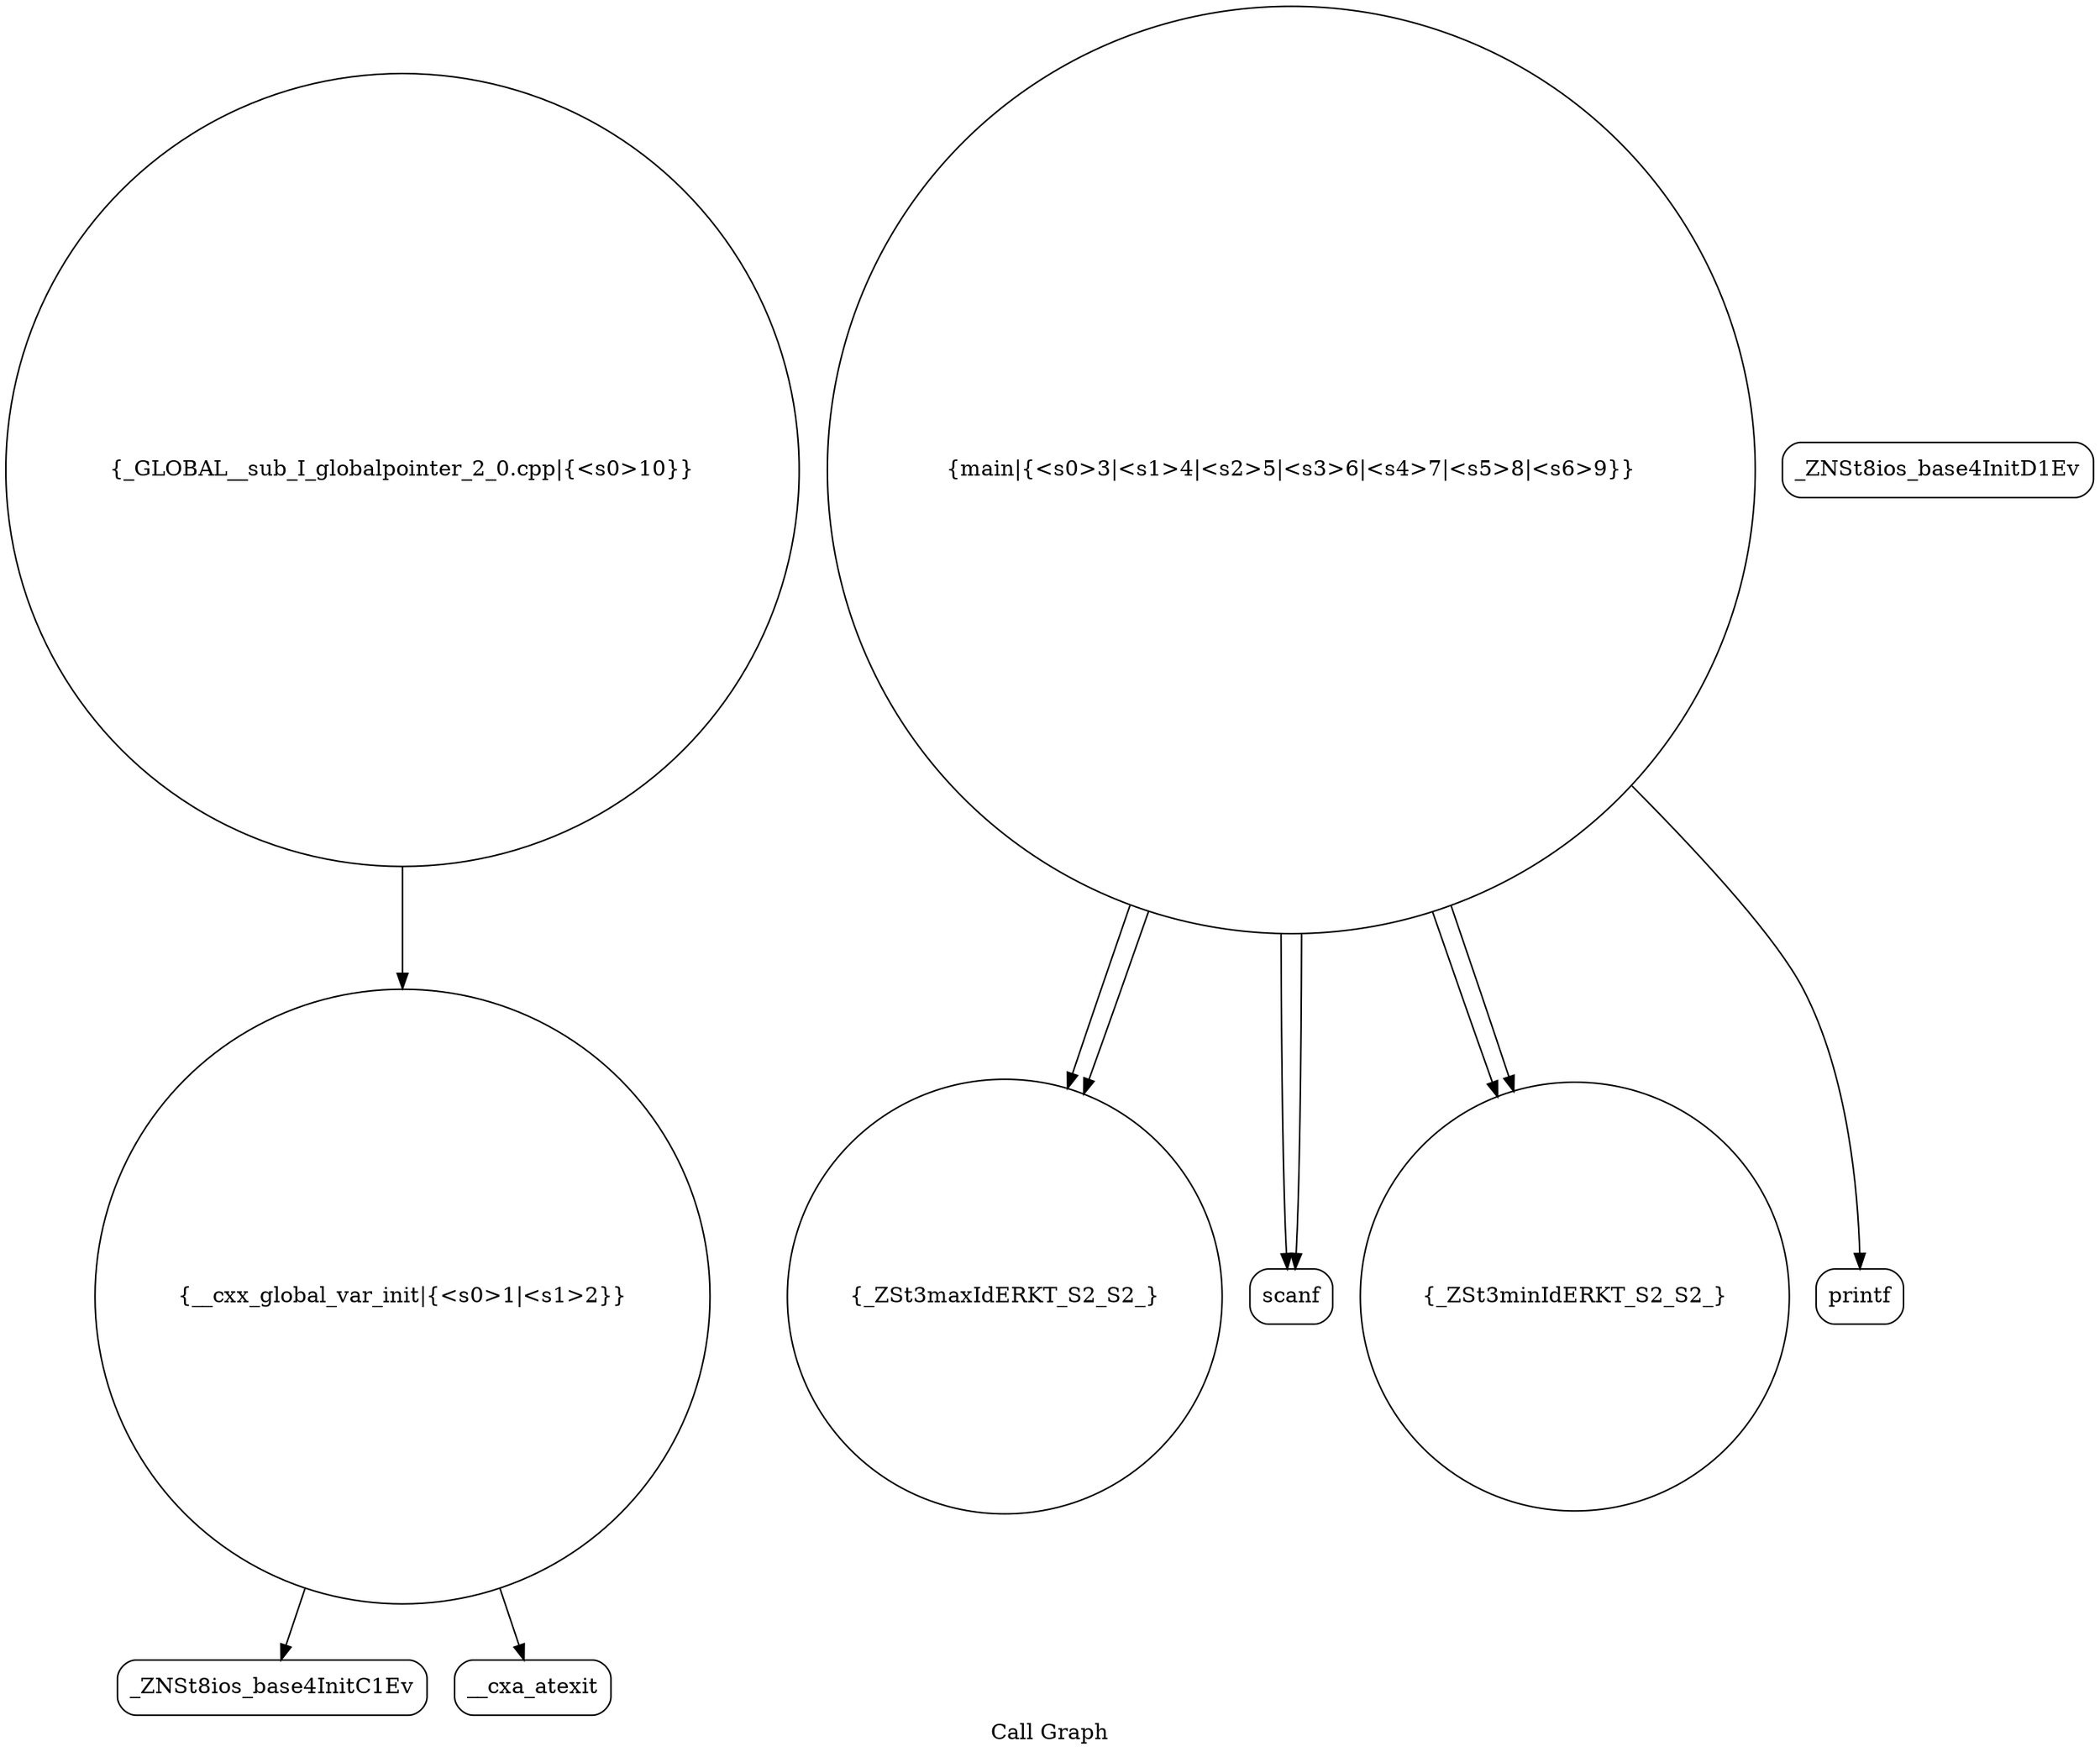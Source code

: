 digraph "Call Graph" {
	label="Call Graph";

	Node0x55c3734d4e20 [shape=record,shape=circle,label="{__cxx_global_var_init|{<s0>1|<s1>2}}"];
	Node0x55c3734d4e20:s0 -> Node0x55c3734d52b0[color=black];
	Node0x55c3734d4e20:s1 -> Node0x55c3734d53b0[color=black];
	Node0x55c3734d55b0 [shape=record,shape=circle,label="{_ZSt3maxIdERKT_S2_S2_}"];
	Node0x55c3734d5330 [shape=record,shape=Mrecord,label="{_ZNSt8ios_base4InitD1Ev}"];
	Node0x55c3734d56b0 [shape=record,shape=circle,label="{_GLOBAL__sub_I_globalpointer_2_0.cpp|{<s0>10}}"];
	Node0x55c3734d56b0:s0 -> Node0x55c3734d4e20[color=black];
	Node0x55c3734d5430 [shape=record,shape=circle,label="{main|{<s0>3|<s1>4|<s2>5|<s3>6|<s4>7|<s5>8|<s6>9}}"];
	Node0x55c3734d5430:s0 -> Node0x55c3734d54b0[color=black];
	Node0x55c3734d5430:s1 -> Node0x55c3734d54b0[color=black];
	Node0x55c3734d5430:s2 -> Node0x55c3734d55b0[color=black];
	Node0x55c3734d5430:s3 -> Node0x55c3734d55b0[color=black];
	Node0x55c3734d5430:s4 -> Node0x55c3734d5630[color=black];
	Node0x55c3734d5430:s5 -> Node0x55c3734d5630[color=black];
	Node0x55c3734d5430:s6 -> Node0x55c3734d5530[color=black];
	Node0x55c3734d5530 [shape=record,shape=Mrecord,label="{printf}"];
	Node0x55c3734d52b0 [shape=record,shape=Mrecord,label="{_ZNSt8ios_base4InitC1Ev}"];
	Node0x55c3734d5630 [shape=record,shape=circle,label="{_ZSt3minIdERKT_S2_S2_}"];
	Node0x55c3734d53b0 [shape=record,shape=Mrecord,label="{__cxa_atexit}"];
	Node0x55c3734d54b0 [shape=record,shape=Mrecord,label="{scanf}"];
}
